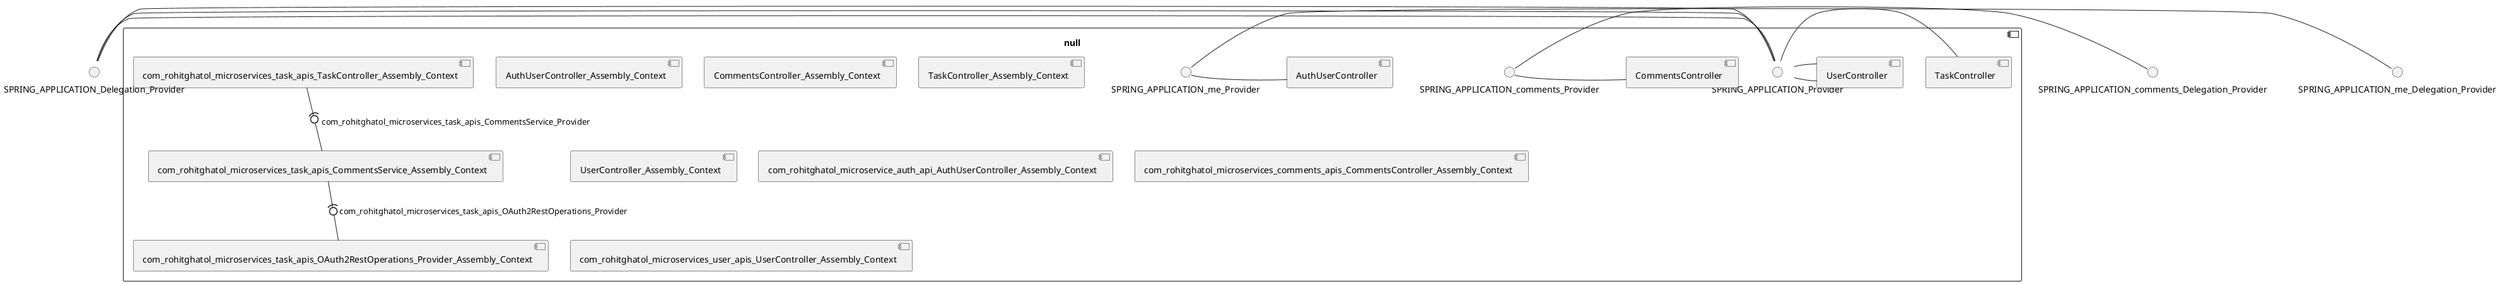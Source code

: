 @startuml
skinparam fixCircleLabelOverlapping true
() SPRING_APPLICATION_Delegation_Provider
() SPRING_APPLICATION_comments_Delegation_Provider
() SPRING_APPLICATION_me_Delegation_Provider
component null {
SPRING_APPLICATION_Delegation_Provider - SPRING_APPLICATION_Provider
SPRING_APPLICATION_Provider - [TaskController]
SPRING_APPLICATION_Delegation_Provider - SPRING_APPLICATION_Provider
SPRING_APPLICATION_Provider - [UserController]
SPRING_APPLICATION_Delegation_Provider - SPRING_APPLICATION_Provider
SPRING_APPLICATION_Provider - [UserController]
SPRING_APPLICATION_comments_Delegation_Provider - SPRING_APPLICATION_comments_Provider
SPRING_APPLICATION_comments_Provider - [CommentsController]
SPRING_APPLICATION_me_Delegation_Provider - SPRING_APPLICATION_me_Provider
SPRING_APPLICATION_me_Provider - [AuthUserController]
[com_rohitghatol_microservices_task_apis_TaskController_Assembly_Context] -(0- [com_rohitghatol_microservices_task_apis_CommentsService_Assembly_Context] : com_rohitghatol_microservices_task_apis_CommentsService_Provider
[com_rohitghatol_microservices_task_apis_CommentsService_Assembly_Context] -(0- [com_rohitghatol_microservices_task_apis_OAuth2RestOperations_Provider_Assembly_Context] : com_rohitghatol_microservices_task_apis_OAuth2RestOperations_Provider
[AuthUserController_Assembly_Context] [[rohitghatol-spring-boot-microservices.repository#_sys6978UEe6OkYnr7LzawA]]
[CommentsController_Assembly_Context] [[rohitghatol-spring-boot-microservices.repository#_sys6978UEe6OkYnr7LzawA]]
[TaskController_Assembly_Context] [[rohitghatol-spring-boot-microservices.repository#_sys6978UEe6OkYnr7LzawA]]
[UserController_Assembly_Context] [[rohitghatol-spring-boot-microservices.repository#_sys6978UEe6OkYnr7LzawA]]
[com_rohitghatol_microservice_auth_api_AuthUserController_Assembly_Context] [[rohitghatol-spring-boot-microservices.repository#_sys6978UEe6OkYnr7LzawA]]
[com_rohitghatol_microservices_comments_apis_CommentsController_Assembly_Context] [[rohitghatol-spring-boot-microservices.repository#_sys6978UEe6OkYnr7LzawA]]
[com_rohitghatol_microservices_task_apis_CommentsService_Assembly_Context] [[rohitghatol-spring-boot-microservices.repository#_sys6978UEe6OkYnr7LzawA]]
[com_rohitghatol_microservices_task_apis_OAuth2RestOperations_Provider_Assembly_Context] [[rohitghatol-spring-boot-microservices.repository#_sys6978UEe6OkYnr7LzawA]]
[com_rohitghatol_microservices_task_apis_TaskController_Assembly_Context] [[rohitghatol-spring-boot-microservices.repository#_sys6978UEe6OkYnr7LzawA]]
[com_rohitghatol_microservices_user_apis_UserController_Assembly_Context] [[rohitghatol-spring-boot-microservices.repository#_sys6978UEe6OkYnr7LzawA]]
}

@enduml
